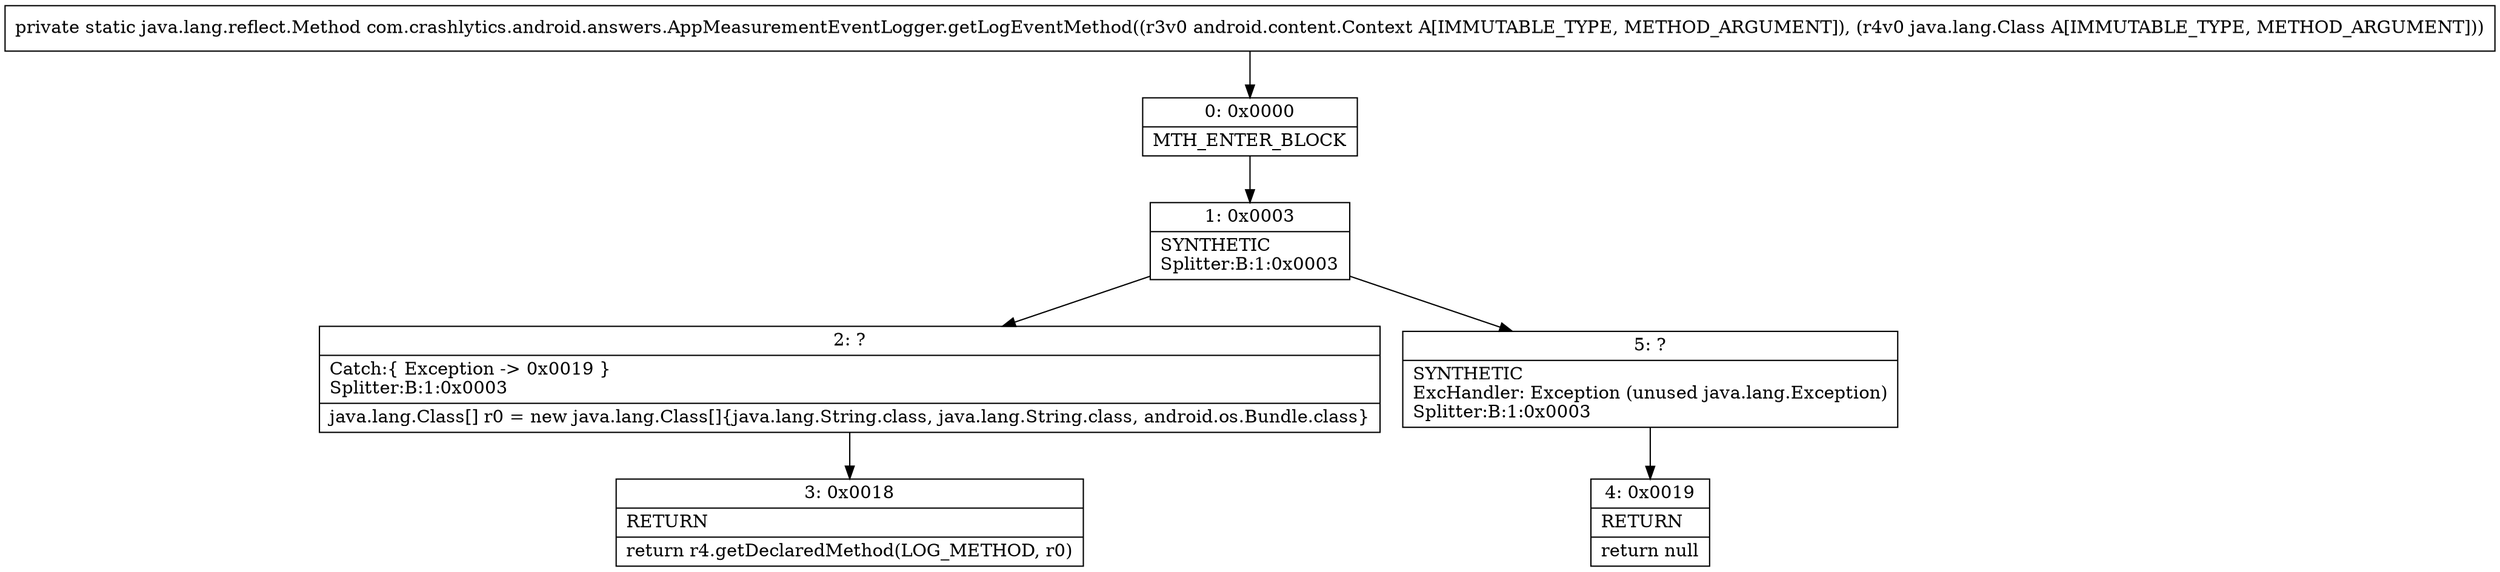 digraph "CFG forcom.crashlytics.android.answers.AppMeasurementEventLogger.getLogEventMethod(Landroid\/content\/Context;Ljava\/lang\/Class;)Ljava\/lang\/reflect\/Method;" {
Node_0 [shape=record,label="{0\:\ 0x0000|MTH_ENTER_BLOCK\l}"];
Node_1 [shape=record,label="{1\:\ 0x0003|SYNTHETIC\lSplitter:B:1:0x0003\l}"];
Node_2 [shape=record,label="{2\:\ ?|Catch:\{ Exception \-\> 0x0019 \}\lSplitter:B:1:0x0003\l|java.lang.Class[] r0 = new java.lang.Class[]\{java.lang.String.class, java.lang.String.class, android.os.Bundle.class\}\l}"];
Node_3 [shape=record,label="{3\:\ 0x0018|RETURN\l|return r4.getDeclaredMethod(LOG_METHOD, r0)\l}"];
Node_4 [shape=record,label="{4\:\ 0x0019|RETURN\l|return null\l}"];
Node_5 [shape=record,label="{5\:\ ?|SYNTHETIC\lExcHandler: Exception (unused java.lang.Exception)\lSplitter:B:1:0x0003\l}"];
MethodNode[shape=record,label="{private static java.lang.reflect.Method com.crashlytics.android.answers.AppMeasurementEventLogger.getLogEventMethod((r3v0 android.content.Context A[IMMUTABLE_TYPE, METHOD_ARGUMENT]), (r4v0 java.lang.Class A[IMMUTABLE_TYPE, METHOD_ARGUMENT])) }"];
MethodNode -> Node_0;
Node_0 -> Node_1;
Node_1 -> Node_2;
Node_1 -> Node_5;
Node_2 -> Node_3;
Node_5 -> Node_4;
}

